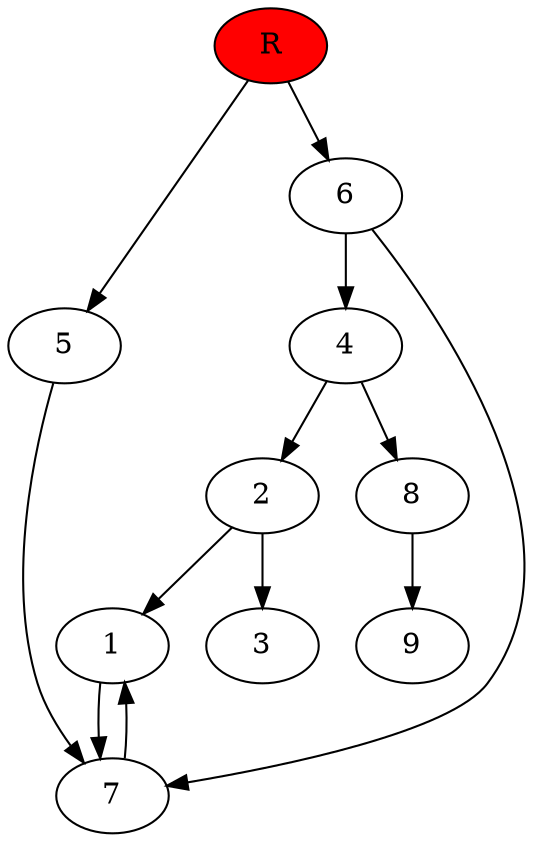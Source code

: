 digraph prb16214 {
	1
	2
	3
	4
	5
	6
	7
	8
	R [fillcolor="#ff0000" style=filled]
	1 -> 7
	2 -> 1
	2 -> 3
	4 -> 2
	4 -> 8
	5 -> 7
	6 -> 4
	6 -> 7
	7 -> 1
	8 -> 9
	R -> 5
	R -> 6
}
